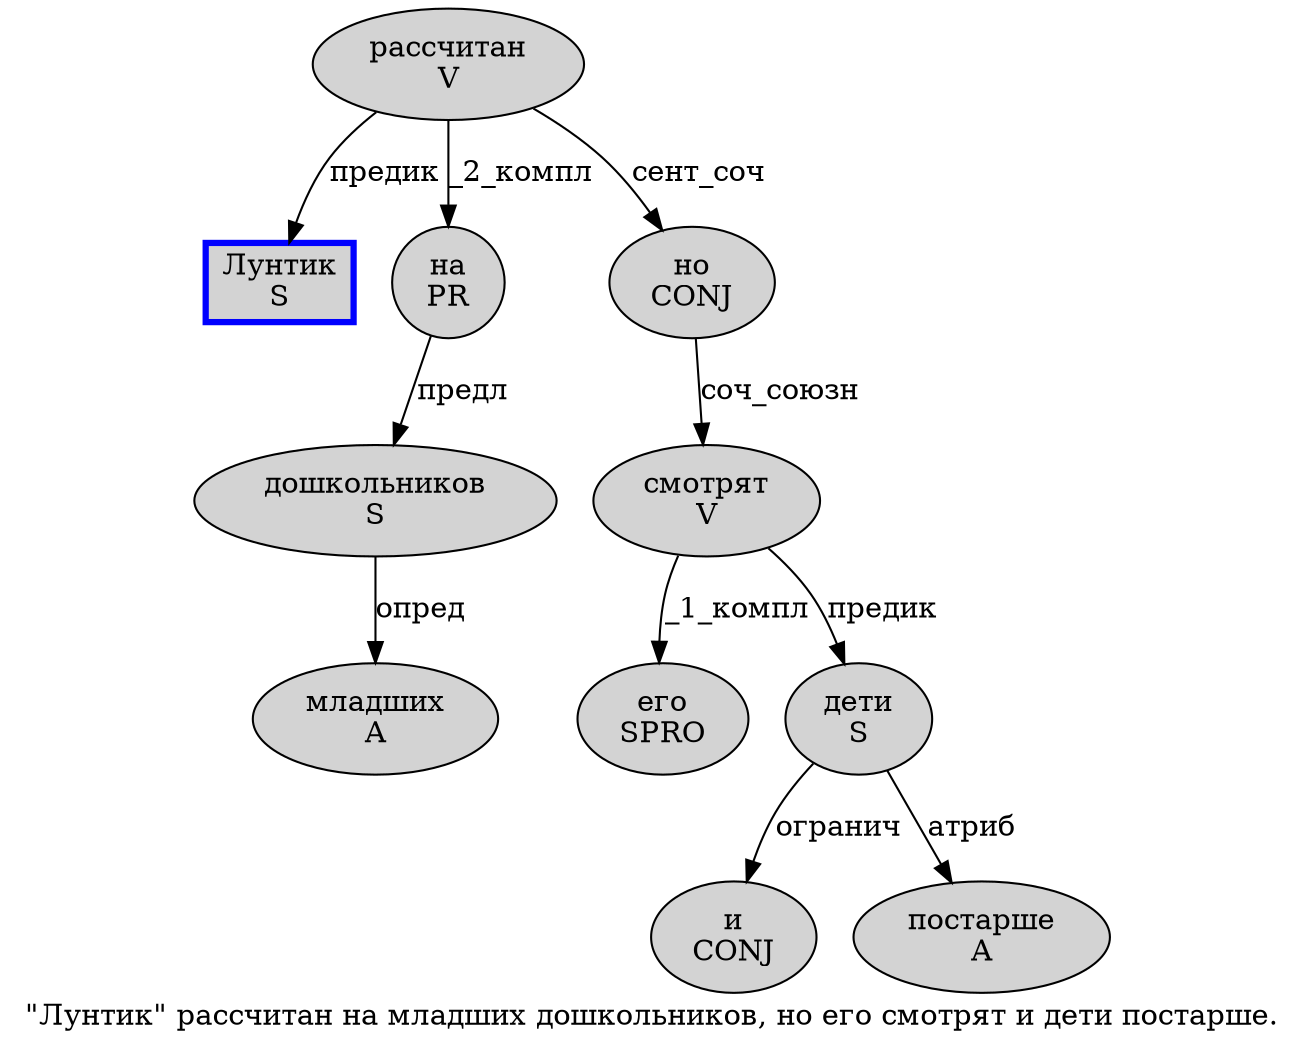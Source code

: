 digraph SENTENCE_1373 {
	graph [label="\"Лунтик\" рассчитан на младших дошкольников, но его смотрят и дети постарше."]
	node [style=filled]
		1 [label="Лунтик
S" color=blue fillcolor=lightgray penwidth=3 shape=box]
		3 [label="рассчитан
V" color="" fillcolor=lightgray penwidth=1 shape=ellipse]
		4 [label="на
PR" color="" fillcolor=lightgray penwidth=1 shape=ellipse]
		5 [label="младших
A" color="" fillcolor=lightgray penwidth=1 shape=ellipse]
		6 [label="дошкольников
S" color="" fillcolor=lightgray penwidth=1 shape=ellipse]
		8 [label="но
CONJ" color="" fillcolor=lightgray penwidth=1 shape=ellipse]
		9 [label="его
SPRO" color="" fillcolor=lightgray penwidth=1 shape=ellipse]
		10 [label="смотрят
V" color="" fillcolor=lightgray penwidth=1 shape=ellipse]
		11 [label="и
CONJ" color="" fillcolor=lightgray penwidth=1 shape=ellipse]
		12 [label="дети
S" color="" fillcolor=lightgray penwidth=1 shape=ellipse]
		13 [label="постарше
A" color="" fillcolor=lightgray penwidth=1 shape=ellipse]
			4 -> 6 [label="предл"]
			10 -> 9 [label="_1_компл"]
			10 -> 12 [label="предик"]
			6 -> 5 [label="опред"]
			12 -> 11 [label="огранич"]
			12 -> 13 [label="атриб"]
			3 -> 1 [label="предик"]
			3 -> 4 [label="_2_компл"]
			3 -> 8 [label="сент_соч"]
			8 -> 10 [label="соч_союзн"]
}